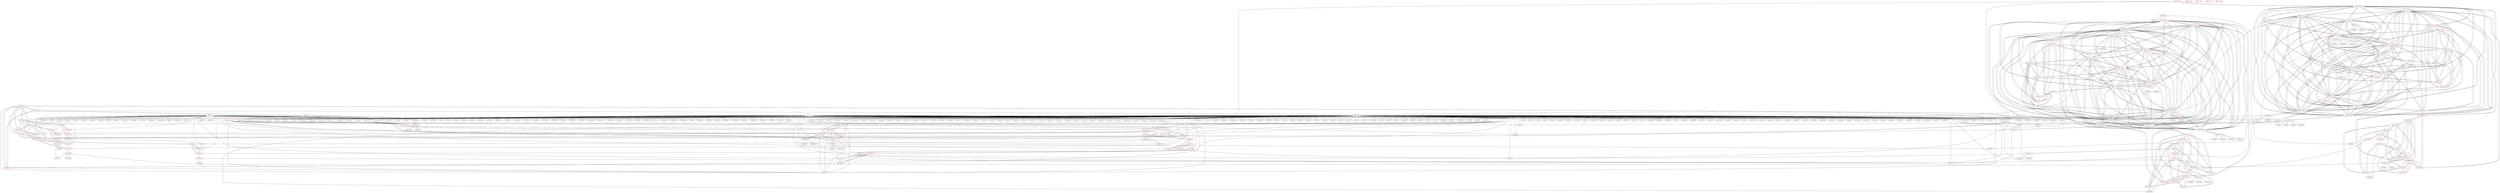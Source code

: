 graph {
	434 [label="(434) R35_T2" color=red]
	449 [label="(449) T15_T1"]
	450 [label="(450) T16_T1"]
	448 [label="(448) T14_T1"]
	451 [label="(451) T17_T1"]
	465 [label="(465) R35_T1_T"]
	474 [label="(474) R51_P1"]
	483 [label="(483) R50_P1"]
	433 [label="(433) T22_T1"]
	435 [label="(435) R36_T2" color=red]
	18 [label="(18) R3"]
	57 [label="(57) U1"]
	23 [label="(23) C11"]
	58 [label="(58) J5"]
	440 [label="(440) T18_T2"]
	436 [label="(436) R37_T2" color=red]
	368 [label="(368) U16"]
	441 [label="(441) T19_T2"]
	437 [label="(437) R38_T2" color=red]
	293 [label="(293) U18"]
	306 [label="(306) Q1"]
	299 [label="(299) R83"]
	442 [label="(442) T20_T2"]
	438 [label="(438) R39_T2" color=red]
	286 [label="(286) JP13"]
	280 [label="(280) R129"]
	443 [label="(443) T21_T2"]
	439 [label="(439) R40_T2" color=red]
	441 [label="(441) T19_T2"]
	442 [label="(442) T20_T2"]
	443 [label="(443) T21_T2"]
	433 [label="(433) T22_T1"]
	440 [label="(440) T18_T2"]
	440 [label="(440) T18_T2" color=red]
	441 [label="(441) T19_T2"]
	442 [label="(442) T20_T2"]
	443 [label="(443) T21_T2"]
	433 [label="(433) T22_T1"]
	439 [label="(439) R40_T2"]
	435 [label="(435) R36_T2"]
	441 [label="(441) T19_T2" color=red]
	442 [label="(442) T20_T2"]
	443 [label="(443) T21_T2"]
	433 [label="(433) T22_T1"]
	440 [label="(440) T18_T2"]
	439 [label="(439) R40_T2"]
	436 [label="(436) R37_T2"]
	442 [label="(442) T20_T2" color=red]
	441 [label="(441) T19_T2"]
	443 [label="(443) T21_T2"]
	433 [label="(433) T22_T1"]
	440 [label="(440) T18_T2"]
	439 [label="(439) R40_T2"]
	437 [label="(437) R38_T2"]
	443 [label="(443) T21_T2" color=red]
	441 [label="(441) T19_T2"]
	442 [label="(442) T20_T2"]
	433 [label="(433) T22_T1"]
	440 [label="(440) T18_T2"]
	439 [label="(439) R40_T2"]
	438 [label="(438) R39_T2"]
	444 [label="(444) T10_T1" color=red]
	452 [label="(452) R23_T1"]
	453 [label="(453) R27_T1"]
	460 [label="(460) R31_T1"]
	445 [label="(445) T11_T1" color=red]
	457 [label="(457) R24_T1"]
	461 [label="(461) R32_T1"]
	454 [label="(454) R28_T1"]
	446 [label="(446) T12_T1" color=red]
	462 [label="(462) R33_T1"]
	455 [label="(455) R29_T1"]
	456 [label="(456) R25_T1"]
	447 [label="(447) T13_T1" color=red]
	459 [label="(459) R30_T1"]
	463 [label="(463) R34_T1"]
	458 [label="(458) R26_T1"]
	448 [label="(448) T14_T1" color=red]
	449 [label="(449) T15_T1"]
	450 [label="(450) T16_T1"]
	451 [label="(451) T17_T1"]
	434 [label="(434) R35_T2"]
	465 [label="(465) R35_T1_T"]
	460 [label="(460) R31_T1"]
	449 [label="(449) T15_T1" color=red]
	450 [label="(450) T16_T1"]
	448 [label="(448) T14_T1"]
	451 [label="(451) T17_T1"]
	434 [label="(434) R35_T2"]
	465 [label="(465) R35_T1_T"]
	461 [label="(461) R32_T1"]
	450 [label="(450) T16_T1" color=red]
	449 [label="(449) T15_T1"]
	448 [label="(448) T14_T1"]
	451 [label="(451) T17_T1"]
	434 [label="(434) R35_T2"]
	465 [label="(465) R35_T1_T"]
	462 [label="(462) R33_T1"]
	451 [label="(451) T17_T1" color=red]
	449 [label="(449) T15_T1"]
	450 [label="(450) T16_T1"]
	448 [label="(448) T14_T1"]
	434 [label="(434) R35_T2"]
	465 [label="(465) R35_T1_T"]
	463 [label="(463) R34_T1"]
	452 [label="(452) R23_T1" color=red]
	38 [label="(38) R14"]
	368 [label="(368) U16"]
	444 [label="(444) T10_T1"]
	453 [label="(453) R27_T1" color=red]
	444 [label="(444) T10_T1"]
	460 [label="(460) R31_T1"]
	454 [label="(454) R28_T1" color=red]
	461 [label="(461) R32_T1"]
	445 [label="(445) T11_T1"]
	455 [label="(455) R29_T1" color=red]
	462 [label="(462) R33_T1"]
	446 [label="(446) T12_T1"]
	456 [label="(456) R25_T1" color=red]
	143 [label="(143) R72"]
	124 [label="(124) J9"]
	446 [label="(446) T12_T1"]
	457 [label="(457) R24_T1" color=red]
	222 [label="(222) U23"]
	445 [label="(445) T11_T1"]
	458 [label="(458) R26_T1" color=red]
	137 [label="(137) IC2"]
	142 [label="(142) R79"]
	143 [label="(143) R72"]
	447 [label="(447) T13_T1"]
	459 [label="(459) R30_T1" color=red]
	463 [label="(463) R34_T1"]
	447 [label="(447) T13_T1"]
	460 [label="(460) R31_T1" color=red]
	453 [label="(453) R27_T1"]
	444 [label="(444) T10_T1"]
	448 [label="(448) T14_T1"]
	461 [label="(461) R32_T1" color=red]
	449 [label="(449) T15_T1"]
	445 [label="(445) T11_T1"]
	454 [label="(454) R28_T1"]
	462 [label="(462) R33_T1" color=red]
	450 [label="(450) T16_T1"]
	446 [label="(446) T12_T1"]
	455 [label="(455) R29_T1"]
	463 [label="(463) R34_T1" color=red]
	451 [label="(451) T17_T1"]
	459 [label="(459) R30_T1"]
	447 [label="(447) T13_T1"]
	464 [label="(464) R35_T1" color=red]
	465 [label="(465) R35_T1_T"]
	465 [label="(465) R35_T1_T" color=red]
	449 [label="(449) T15_T1"]
	450 [label="(450) T16_T1"]
	448 [label="(448) T14_T1"]
	451 [label="(451) T17_T1"]
	434 [label="(434) R35_T2"]
	464 [label="(464) R35_T1"]
	466 [label="(466) T23_P1" color=red]
	476 [label="(476) R48_P1"]
	479 [label="(479) R43_P1"]
	467 [label="(467) T24_P1"]
	472 [label="(472) R44_P1"]
	467 [label="(467) T24_P1" color=red]
	473 [label="(473) R46_P1"]
	466 [label="(466) T23_P1"]
	468 [label="(468) T27_P1" color=red]
	474 [label="(474) R51_P1"]
	469 [label="(469) T28_P1"]
	477 [label="(477) R53_P1"]
	480 [label="(480) R49_P1"]
	469 [label="(469) T28_P1" color=red]
	475 [label="(475) R52_P1"]
	468 [label="(468) T27_P1"]
	470 [label="(470) T25_P1" color=red]
	471 [label="(471) T29_P1"]
	476 [label="(476) R48_P1"]
	478 [label="(478) R45_P1"]
	386 [label="(386) U19"]
	471 [label="(471) T29_P1" color=red]
	470 [label="(470) T25_P1"]
	477 [label="(477) R53_P1"]
	472 [label="(472) R44_P1" color=red]
	388 [label="(388) R104"]
	401 [label="(401) U17"]
	466 [label="(466) T23_P1"]
	473 [label="(473) R46_P1" color=red]
	481 [label="(481) T26_P1"]
	482 [label="(482) R47_P1"]
	467 [label="(467) T24_P1"]
	474 [label="(474) R51_P1" color=red]
	468 [label="(468) T27_P1"]
	483 [label="(483) R50_P1"]
	433 [label="(433) T22_T1"]
	434 [label="(434) R35_T2"]
	475 [label="(475) R52_P1" color=red]
	236 [label="(236) R54"]
	235 [label="(235) U11"]
	469 [label="(469) T28_P1"]
	476 [label="(476) R48_P1" color=red]
	470 [label="(470) T25_P1"]
	466 [label="(466) T23_P1"]
	479 [label="(479) R43_P1"]
	477 [label="(477) R53_P1" color=red]
	471 [label="(471) T29_P1"]
	468 [label="(468) T27_P1"]
	480 [label="(480) R49_P1"]
	478 [label="(478) R45_P1" color=red]
	470 [label="(470) T25_P1"]
	386 [label="(386) U19"]
	479 [label="(479) R43_P1" color=red]
	476 [label="(476) R48_P1"]
	466 [label="(466) T23_P1"]
	480 [label="(480) R49_P1" color=red]
	468 [label="(468) T27_P1"]
	477 [label="(477) R53_P1"]
	481 [label="(481) T26_P1" color=red]
	483 [label="(483) R50_P1"]
	473 [label="(473) R46_P1"]
	482 [label="(482) R47_P1"]
	482 [label="(482) R47_P1" color=red]
	481 [label="(481) T26_P1"]
	473 [label="(473) R46_P1"]
	483 [label="(483) R50_P1" color=red]
	481 [label="(481) T26_P1"]
	474 [label="(474) R51_P1"]
	433 [label="(433) T22_T1"]
	434 [label="(434) R35_T2"]
	484 [label="(484) T22_T1_2" color=red]
	498 [label="(498) T13_T1_2"]
	491 [label="(491) T18_T2_2"]
	492 [label="(492) T19_T2_2"]
	497 [label="(497) T12_T1_2"]
	500 [label="(500) T15_T1_2"]
	499 [label="(499) T14_T1_2"]
	493 [label="(493) T20_T2_2"]
	494 [label="(494) T21_T2_2"]
	496 [label="(496) T11_T1_2"]
	495 [label="(495) T10_T1_2"]
	501 [label="(501) T16_T1_2"]
	502 [label="(502) T17_T1_2"]
	490 [label="(490) R40_T2_2"]
	525 [label="(525) R51_P1_2"]
	534 [label="(534) R50_P1_2"]
	485 [label="(485) R35_T2_2"]
	485 [label="(485) R35_T2_2" color=red]
	500 [label="(500) T15_T1_2"]
	501 [label="(501) T16_T1_2"]
	499 [label="(499) T14_T1_2"]
	502 [label="(502) T17_T1_2"]
	515 [label="(515) R35_T1_2"]
	525 [label="(525) R51_P1_2"]
	534 [label="(534) R50_P1_2"]
	484 [label="(484) T22_T1_2"]
	486 [label="(486) R36_T2_2" color=red]
	246 [label="(246) R52"]
	245 [label="(245) R50"]
	249 [label="(249) JP8"]
	491 [label="(491) T18_T2_2"]
	487 [label="(487) R37_T2_2" color=red]
	398 [label="(398) U14"]
	368 [label="(368) U16"]
	492 [label="(492) T19_T2_2"]
	488 [label="(488) R38_T2_2" color=red]
	65 [label="(65) R35"]
	66 [label="(66) R38"]
	69 [label="(69) D7"]
	96 [label="(96) PS2"]
	62 [label="(62) U5"]
	78 [label="(78) JP4"]
	68 [label="(68) D6"]
	493 [label="(493) T20_T2_2"]
	489 [label="(489) R39_T2_2" color=red]
	72 [label="(72) C25"]
	108 [label="(108) FB17"]
	101 [label="(101) U6"]
	494 [label="(494) T21_T2_2"]
	490 [label="(490) R40_T2_2" color=red]
	492 [label="(492) T19_T2_2"]
	493 [label="(493) T20_T2_2"]
	494 [label="(494) T21_T2_2"]
	484 [label="(484) T22_T1_2"]
	491 [label="(491) T18_T2_2"]
	516 [label="(516) R29_T1_T_2"]
	505 [label="(505) R28_T1_2"]
	510 [label="(510) R30_T1_2"]
	504 [label="(504) R27_T1_2"]
	515 [label="(515) R35_T1_2"]
	491 [label="(491) T18_T2_2" color=red]
	498 [label="(498) T13_T1_2"]
	492 [label="(492) T19_T2_2"]
	497 [label="(497) T12_T1_2"]
	500 [label="(500) T15_T1_2"]
	499 [label="(499) T14_T1_2"]
	493 [label="(493) T20_T2_2"]
	494 [label="(494) T21_T2_2"]
	496 [label="(496) T11_T1_2"]
	495 [label="(495) T10_T1_2"]
	484 [label="(484) T22_T1_2"]
	501 [label="(501) T16_T1_2"]
	502 [label="(502) T17_T1_2"]
	490 [label="(490) R40_T2_2"]
	486 [label="(486) R36_T2_2"]
	492 [label="(492) T19_T2_2" color=red]
	498 [label="(498) T13_T1_2"]
	491 [label="(491) T18_T2_2"]
	497 [label="(497) T12_T1_2"]
	500 [label="(500) T15_T1_2"]
	499 [label="(499) T14_T1_2"]
	493 [label="(493) T20_T2_2"]
	494 [label="(494) T21_T2_2"]
	496 [label="(496) T11_T1_2"]
	495 [label="(495) T10_T1_2"]
	484 [label="(484) T22_T1_2"]
	501 [label="(501) T16_T1_2"]
	502 [label="(502) T17_T1_2"]
	490 [label="(490) R40_T2_2"]
	487 [label="(487) R37_T2_2"]
	493 [label="(493) T20_T2_2" color=red]
	498 [label="(498) T13_T1_2"]
	491 [label="(491) T18_T2_2"]
	492 [label="(492) T19_T2_2"]
	497 [label="(497) T12_T1_2"]
	500 [label="(500) T15_T1_2"]
	499 [label="(499) T14_T1_2"]
	494 [label="(494) T21_T2_2"]
	496 [label="(496) T11_T1_2"]
	495 [label="(495) T10_T1_2"]
	484 [label="(484) T22_T1_2"]
	501 [label="(501) T16_T1_2"]
	502 [label="(502) T17_T1_2"]
	490 [label="(490) R40_T2_2"]
	488 [label="(488) R38_T2_2"]
	494 [label="(494) T21_T2_2" color=red]
	498 [label="(498) T13_T1_2"]
	491 [label="(491) T18_T2_2"]
	492 [label="(492) T19_T2_2"]
	497 [label="(497) T12_T1_2"]
	500 [label="(500) T15_T1_2"]
	499 [label="(499) T14_T1_2"]
	493 [label="(493) T20_T2_2"]
	496 [label="(496) T11_T1_2"]
	495 [label="(495) T10_T1_2"]
	484 [label="(484) T22_T1_2"]
	501 [label="(501) T16_T1_2"]
	502 [label="(502) T17_T1_2"]
	490 [label="(490) R40_T2_2"]
	489 [label="(489) R39_T2_2"]
	495 [label="(495) T10_T1_2" color=red]
	498 [label="(498) T13_T1_2"]
	491 [label="(491) T18_T2_2"]
	492 [label="(492) T19_T2_2"]
	497 [label="(497) T12_T1_2"]
	500 [label="(500) T15_T1_2"]
	499 [label="(499) T14_T1_2"]
	493 [label="(493) T20_T2_2"]
	494 [label="(494) T21_T2_2"]
	496 [label="(496) T11_T1_2"]
	484 [label="(484) T22_T1_2"]
	501 [label="(501) T16_T1_2"]
	502 [label="(502) T17_T1_2"]
	503 [label="(503) R23_T1_2"]
	504 [label="(504) R27_T1_2"]
	511 [label="(511) R31_T1_2"]
	496 [label="(496) T11_T1_2" color=red]
	498 [label="(498) T13_T1_2"]
	491 [label="(491) T18_T2_2"]
	492 [label="(492) T19_T2_2"]
	497 [label="(497) T12_T1_2"]
	500 [label="(500) T15_T1_2"]
	499 [label="(499) T14_T1_2"]
	493 [label="(493) T20_T2_2"]
	494 [label="(494) T21_T2_2"]
	495 [label="(495) T10_T1_2"]
	484 [label="(484) T22_T1_2"]
	501 [label="(501) T16_T1_2"]
	502 [label="(502) T17_T1_2"]
	508 [label="(508) R24_T1_2"]
	512 [label="(512) R32_T1_2"]
	505 [label="(505) R28_T1_2"]
	497 [label="(497) T12_T1_2" color=red]
	498 [label="(498) T13_T1_2"]
	491 [label="(491) T18_T2_2"]
	492 [label="(492) T19_T2_2"]
	500 [label="(500) T15_T1_2"]
	499 [label="(499) T14_T1_2"]
	493 [label="(493) T20_T2_2"]
	494 [label="(494) T21_T2_2"]
	496 [label="(496) T11_T1_2"]
	495 [label="(495) T10_T1_2"]
	484 [label="(484) T22_T1_2"]
	501 [label="(501) T16_T1_2"]
	502 [label="(502) T17_T1_2"]
	513 [label="(513) R33_T1_2"]
	506 [label="(506) R29_T1_2"]
	507 [label="(507) R25_T1_2"]
	498 [label="(498) T13_T1_2" color=red]
	491 [label="(491) T18_T2_2"]
	492 [label="(492) T19_T2_2"]
	497 [label="(497) T12_T1_2"]
	500 [label="(500) T15_T1_2"]
	499 [label="(499) T14_T1_2"]
	493 [label="(493) T20_T2_2"]
	494 [label="(494) T21_T2_2"]
	496 [label="(496) T11_T1_2"]
	495 [label="(495) T10_T1_2"]
	484 [label="(484) T22_T1_2"]
	501 [label="(501) T16_T1_2"]
	502 [label="(502) T17_T1_2"]
	510 [label="(510) R30_T1_2"]
	514 [label="(514) R34_T1_2"]
	509 [label="(509) R26_T1_2"]
	499 [label="(499) T14_T1_2" color=red]
	498 [label="(498) T13_T1_2"]
	491 [label="(491) T18_T2_2"]
	492 [label="(492) T19_T2_2"]
	497 [label="(497) T12_T1_2"]
	500 [label="(500) T15_T1_2"]
	493 [label="(493) T20_T2_2"]
	494 [label="(494) T21_T2_2"]
	496 [label="(496) T11_T1_2"]
	495 [label="(495) T10_T1_2"]
	484 [label="(484) T22_T1_2"]
	501 [label="(501) T16_T1_2"]
	502 [label="(502) T17_T1_2"]
	485 [label="(485) R35_T2_2"]
	515 [label="(515) R35_T1_2"]
	511 [label="(511) R31_T1_2"]
	500 [label="(500) T15_T1_2" color=red]
	498 [label="(498) T13_T1_2"]
	491 [label="(491) T18_T2_2"]
	492 [label="(492) T19_T2_2"]
	497 [label="(497) T12_T1_2"]
	499 [label="(499) T14_T1_2"]
	493 [label="(493) T20_T2_2"]
	494 [label="(494) T21_T2_2"]
	496 [label="(496) T11_T1_2"]
	495 [label="(495) T10_T1_2"]
	484 [label="(484) T22_T1_2"]
	501 [label="(501) T16_T1_2"]
	502 [label="(502) T17_T1_2"]
	485 [label="(485) R35_T2_2"]
	515 [label="(515) R35_T1_2"]
	512 [label="(512) R32_T1_2"]
	501 [label="(501) T16_T1_2" color=red]
	498 [label="(498) T13_T1_2"]
	491 [label="(491) T18_T2_2"]
	492 [label="(492) T19_T2_2"]
	497 [label="(497) T12_T1_2"]
	500 [label="(500) T15_T1_2"]
	499 [label="(499) T14_T1_2"]
	493 [label="(493) T20_T2_2"]
	494 [label="(494) T21_T2_2"]
	496 [label="(496) T11_T1_2"]
	495 [label="(495) T10_T1_2"]
	484 [label="(484) T22_T1_2"]
	502 [label="(502) T17_T1_2"]
	485 [label="(485) R35_T2_2"]
	515 [label="(515) R35_T1_2"]
	513 [label="(513) R33_T1_2"]
	502 [label="(502) T17_T1_2" color=red]
	498 [label="(498) T13_T1_2"]
	491 [label="(491) T18_T2_2"]
	492 [label="(492) T19_T2_2"]
	497 [label="(497) T12_T1_2"]
	500 [label="(500) T15_T1_2"]
	499 [label="(499) T14_T1_2"]
	493 [label="(493) T20_T2_2"]
	494 [label="(494) T21_T2_2"]
	496 [label="(496) T11_T1_2"]
	495 [label="(495) T10_T1_2"]
	484 [label="(484) T22_T1_2"]
	501 [label="(501) T16_T1_2"]
	485 [label="(485) R35_T2_2"]
	515 [label="(515) R35_T1_2"]
	514 [label="(514) R34_T1_2"]
	503 [label="(503) R23_T1_2" color=red]
	301 [label="(301) R109"]
	299 [label="(299) R83"]
	298 [label="(298) R105"]
	304 [label="(304) D46"]
	495 [label="(495) T10_T1_2"]
	504 [label="(504) R27_T1_2" color=red]
	490 [label="(490) R40_T2_2"]
	516 [label="(516) R29_T1_T_2"]
	505 [label="(505) R28_T1_2"]
	510 [label="(510) R30_T1_2"]
	515 [label="(515) R35_T1_2"]
	495 [label="(495) T10_T1_2"]
	511 [label="(511) R31_T1_2"]
	505 [label="(505) R28_T1_2" color=red]
	490 [label="(490) R40_T2_2"]
	516 [label="(516) R29_T1_T_2"]
	510 [label="(510) R30_T1_2"]
	504 [label="(504) R27_T1_2"]
	515 [label="(515) R35_T1_2"]
	512 [label="(512) R32_T1_2"]
	496 [label="(496) T11_T1_2"]
	506 [label="(506) R29_T1_2" color=red]
	513 [label="(513) R33_T1_2"]
	497 [label="(497) T12_T1_2"]
	516 [label="(516) R29_T1_T_2"]
	507 [label="(507) R25_T1_2" color=red]
	368 [label="(368) U16"]
	497 [label="(497) T12_T1_2"]
	508 [label="(508) R24_T1_2" color=red]
	210 [label="(210) Q5"]
	173 [label="(173) TH7"]
	496 [label="(496) T11_T1_2"]
	509 [label="(509) R26_T1_2" color=red]
	369 [label="(369) U25"]
	498 [label="(498) T13_T1_2"]
	510 [label="(510) R30_T1_2" color=red]
	490 [label="(490) R40_T2_2"]
	516 [label="(516) R29_T1_T_2"]
	505 [label="(505) R28_T1_2"]
	504 [label="(504) R27_T1_2"]
	515 [label="(515) R35_T1_2"]
	514 [label="(514) R34_T1_2"]
	498 [label="(498) T13_T1_2"]
	511 [label="(511) R31_T1_2" color=red]
	504 [label="(504) R27_T1_2"]
	495 [label="(495) T10_T1_2"]
	499 [label="(499) T14_T1_2"]
	512 [label="(512) R32_T1_2" color=red]
	500 [label="(500) T15_T1_2"]
	496 [label="(496) T11_T1_2"]
	505 [label="(505) R28_T1_2"]
	513 [label="(513) R33_T1_2" color=red]
	501 [label="(501) T16_T1_2"]
	497 [label="(497) T12_T1_2"]
	506 [label="(506) R29_T1_2"]
	514 [label="(514) R34_T1_2" color=red]
	502 [label="(502) T17_T1_2"]
	510 [label="(510) R30_T1_2"]
	498 [label="(498) T13_T1_2"]
	515 [label="(515) R35_T1_2" color=red]
	500 [label="(500) T15_T1_2"]
	501 [label="(501) T16_T1_2"]
	499 [label="(499) T14_T1_2"]
	502 [label="(502) T17_T1_2"]
	485 [label="(485) R35_T2_2"]
	490 [label="(490) R40_T2_2"]
	516 [label="(516) R29_T1_T_2"]
	505 [label="(505) R28_T1_2"]
	510 [label="(510) R30_T1_2"]
	504 [label="(504) R27_T1_2"]
	516 [label="(516) R29_T1_T_2" color=red]
	490 [label="(490) R40_T2_2"]
	505 [label="(505) R28_T1_2"]
	510 [label="(510) R30_T1_2"]
	504 [label="(504) R27_T1_2"]
	515 [label="(515) R35_T1_2"]
	506 [label="(506) R29_T1_2"]
	517 [label="(517) T23_P1_2" color=red]
	527 [label="(527) R48_P1_2"]
	530 [label="(530) R43_P1_2"]
	518 [label="(518) T24_P1_2"]
	523 [label="(523) R44_P1_2"]
	518 [label="(518) T24_P1_2" color=red]
	532 [label="(532) T26_P1_2"]
	522 [label="(522) T29_P1_2"]
	520 [label="(520) T28_P1_2"]
	524 [label="(524) R46_P1_2"]
	517 [label="(517) T23_P1_2"]
	519 [label="(519) T27_P1_2" color=red]
	525 [label="(525) R51_P1_2"]
	520 [label="(520) T28_P1_2"]
	528 [label="(528) R53_P1_2"]
	531 [label="(531) R49_P1_2"]
	520 [label="(520) T28_P1_2" color=red]
	532 [label="(532) T26_P1_2"]
	518 [label="(518) T24_P1_2"]
	522 [label="(522) T29_P1_2"]
	526 [label="(526) R52_P1_2"]
	519 [label="(519) T27_P1_2"]
	521 [label="(521) T25_P1_2" color=red]
	522 [label="(522) T29_P1_2"]
	527 [label="(527) R48_P1_2"]
	529 [label="(529) R45_P1_2"]
	148 [label="(148) R114"]
	522 [label="(522) T29_P1_2" color=red]
	532 [label="(532) T26_P1_2"]
	518 [label="(518) T24_P1_2"]
	520 [label="(520) T28_P1_2"]
	521 [label="(521) T25_P1_2"]
	528 [label="(528) R53_P1_2"]
	523 [label="(523) R44_P1_2" color=red]
	149 [label="(149) R69"]
	137 [label="(137) IC2"]
	517 [label="(517) T23_P1_2"]
	524 [label="(524) R46_P1_2" color=red]
	532 [label="(532) T26_P1_2"]
	533 [label="(533) R47_P1_2"]
	518 [label="(518) T24_P1_2"]
	525 [label="(525) R51_P1_2" color=red]
	519 [label="(519) T27_P1_2"]
	534 [label="(534) R50_P1_2"]
	484 [label="(484) T22_T1_2"]
	485 [label="(485) R35_T2_2"]
	526 [label="(526) R52_P1_2" color=red]
	137 [label="(137) IC2"]
	146 [label="(146) R77"]
	147 [label="(147) R70"]
	520 [label="(520) T28_P1_2"]
	527 [label="(527) R48_P1_2" color=red]
	521 [label="(521) T25_P1_2"]
	517 [label="(517) T23_P1_2"]
	530 [label="(530) R43_P1_2"]
	528 [label="(528) R53_P1_2" color=red]
	522 [label="(522) T29_P1_2"]
	519 [label="(519) T27_P1_2"]
	531 [label="(531) R49_P1_2"]
	529 [label="(529) R45_P1_2" color=red]
	533 [label="(533) R47_P1_2"]
	530 [label="(530) R43_P1_2"]
	531 [label="(531) R49_P1_2"]
	521 [label="(521) T25_P1_2"]
	148 [label="(148) R114"]
	530 [label="(530) R43_P1_2" color=red]
	527 [label="(527) R48_P1_2"]
	517 [label="(517) T23_P1_2"]
	533 [label="(533) R47_P1_2"]
	529 [label="(529) R45_P1_2"]
	531 [label="(531) R49_P1_2"]
	531 [label="(531) R49_P1_2" color=red]
	533 [label="(533) R47_P1_2"]
	529 [label="(529) R45_P1_2"]
	530 [label="(530) R43_P1_2"]
	519 [label="(519) T27_P1_2"]
	528 [label="(528) R53_P1_2"]
	532 [label="(532) T26_P1_2" color=red]
	534 [label="(534) R50_P1_2"]
	518 [label="(518) T24_P1_2"]
	522 [label="(522) T29_P1_2"]
	520 [label="(520) T28_P1_2"]
	524 [label="(524) R46_P1_2"]
	533 [label="(533) R47_P1_2"]
	533 [label="(533) R47_P1_2" color=red]
	529 [label="(529) R45_P1_2"]
	530 [label="(530) R43_P1_2"]
	531 [label="(531) R49_P1_2"]
	532 [label="(532) T26_P1_2"]
	524 [label="(524) R46_P1_2"]
	534 [label="(534) R50_P1_2" color=red]
	532 [label="(532) T26_P1_2"]
	525 [label="(525) R51_P1_2"]
	484 [label="(484) T22_T1_2"]
	485 [label="(485) R35_T2_2"]
	535 [label="(535) T22_T1_3" color=red]
	549 [label="(549) T13_T1_3"]
	542 [label="(542) T18_T2_3"]
	543 [label="(543) T19_T2_3"]
	548 [label="(548) T12_T1_3"]
	551 [label="(551) T15_T1_3"]
	550 [label="(550) T14_T1_3"]
	544 [label="(544) T20_T2_3"]
	545 [label="(545) T21_T2_3"]
	547 [label="(547) T11_T1_3"]
	546 [label="(546) T10_T1_3"]
	552 [label="(552) T16_T1_3"]
	553 [label="(553) T17_T1_3"]
	541 [label="(541) R40_T2_3"]
	576 [label="(576) R51_P1_3"]
	585 [label="(585) R50_P1_3"]
	536 [label="(536) R35_T2_3"]
	536 [label="(536) R35_T2_3" color=red]
	551 [label="(551) T15_T1_3"]
	552 [label="(552) T16_T1_3"]
	550 [label="(550) T14_T1_3"]
	553 [label="(553) T17_T1_3"]
	566 [label="(566) R35_T1_3"]
	576 [label="(576) R51_P1_3"]
	585 [label="(585) R50_P1_3"]
	535 [label="(535) T22_T1_3"]
	537 [label="(537) R36_T2_3" color=red]
	414 [label="(414) R98"]
	401 [label="(401) U17"]
	542 [label="(542) T18_T2_3"]
	538 [label="(538) R37_T2_3" color=red]
	265 [label="(265) FB4"]
	264 [label="(264) ZA4"]
	263 [label="(263) C91"]
	288 [label="(288) J16"]
	543 [label="(543) T19_T2_3"]
	539 [label="(539) R38_T2_3" color=red]
	149 [label="(149) R69"]
	123 [label="(123) J8"]
	544 [label="(544) T20_T2_3"]
	540 [label="(540) R39_T2_3" color=red]
	379 [label="(379) P14"]
	368 [label="(368) U16"]
	545 [label="(545) T21_T2_3"]
	541 [label="(541) R40_T2_3" color=red]
	543 [label="(543) T19_T2_3"]
	544 [label="(544) T20_T2_3"]
	545 [label="(545) T21_T2_3"]
	535 [label="(535) T22_T1_3"]
	542 [label="(542) T18_T2_3"]
	557 [label="(557) R29_T1_3"]
	556 [label="(556) R28_T1_3"]
	561 [label="(561) R30_T1_3"]
	555 [label="(555) R27_T1_3"]
	566 [label="(566) R35_T1_3"]
	542 [label="(542) T18_T2_3" color=red]
	549 [label="(549) T13_T1_3"]
	543 [label="(543) T19_T2_3"]
	548 [label="(548) T12_T1_3"]
	551 [label="(551) T15_T1_3"]
	550 [label="(550) T14_T1_3"]
	544 [label="(544) T20_T2_3"]
	545 [label="(545) T21_T2_3"]
	547 [label="(547) T11_T1_3"]
	546 [label="(546) T10_T1_3"]
	535 [label="(535) T22_T1_3"]
	552 [label="(552) T16_T1_3"]
	553 [label="(553) T17_T1_3"]
	541 [label="(541) R40_T2_3"]
	537 [label="(537) R36_T2_3"]
	543 [label="(543) T19_T2_3" color=red]
	549 [label="(549) T13_T1_3"]
	542 [label="(542) T18_T2_3"]
	548 [label="(548) T12_T1_3"]
	551 [label="(551) T15_T1_3"]
	550 [label="(550) T14_T1_3"]
	544 [label="(544) T20_T2_3"]
	545 [label="(545) T21_T2_3"]
	547 [label="(547) T11_T1_3"]
	546 [label="(546) T10_T1_3"]
	535 [label="(535) T22_T1_3"]
	552 [label="(552) T16_T1_3"]
	553 [label="(553) T17_T1_3"]
	541 [label="(541) R40_T2_3"]
	538 [label="(538) R37_T2_3"]
	544 [label="(544) T20_T2_3" color=red]
	549 [label="(549) T13_T1_3"]
	542 [label="(542) T18_T2_3"]
	543 [label="(543) T19_T2_3"]
	548 [label="(548) T12_T1_3"]
	551 [label="(551) T15_T1_3"]
	550 [label="(550) T14_T1_3"]
	545 [label="(545) T21_T2_3"]
	547 [label="(547) T11_T1_3"]
	546 [label="(546) T10_T1_3"]
	535 [label="(535) T22_T1_3"]
	552 [label="(552) T16_T1_3"]
	553 [label="(553) T17_T1_3"]
	541 [label="(541) R40_T2_3"]
	539 [label="(539) R38_T2_3"]
	545 [label="(545) T21_T2_3" color=red]
	549 [label="(549) T13_T1_3"]
	542 [label="(542) T18_T2_3"]
	543 [label="(543) T19_T2_3"]
	548 [label="(548) T12_T1_3"]
	551 [label="(551) T15_T1_3"]
	550 [label="(550) T14_T1_3"]
	544 [label="(544) T20_T2_3"]
	547 [label="(547) T11_T1_3"]
	546 [label="(546) T10_T1_3"]
	535 [label="(535) T22_T1_3"]
	552 [label="(552) T16_T1_3"]
	553 [label="(553) T17_T1_3"]
	541 [label="(541) R40_T2_3"]
	540 [label="(540) R39_T2_3"]
	546 [label="(546) T10_T1_3" color=red]
	549 [label="(549) T13_T1_3"]
	542 [label="(542) T18_T2_3"]
	543 [label="(543) T19_T2_3"]
	548 [label="(548) T12_T1_3"]
	551 [label="(551) T15_T1_3"]
	550 [label="(550) T14_T1_3"]
	544 [label="(544) T20_T2_3"]
	545 [label="(545) T21_T2_3"]
	547 [label="(547) T11_T1_3"]
	535 [label="(535) T22_T1_3"]
	552 [label="(552) T16_T1_3"]
	553 [label="(553) T17_T1_3"]
	554 [label="(554) R23_T1_3"]
	555 [label="(555) R27_T1_3"]
	562 [label="(562) R31_T1_3"]
	547 [label="(547) T11_T1_3" color=red]
	549 [label="(549) T13_T1_3"]
	542 [label="(542) T18_T2_3"]
	543 [label="(543) T19_T2_3"]
	548 [label="(548) T12_T1_3"]
	551 [label="(551) T15_T1_3"]
	550 [label="(550) T14_T1_3"]
	544 [label="(544) T20_T2_3"]
	545 [label="(545) T21_T2_3"]
	546 [label="(546) T10_T1_3"]
	535 [label="(535) T22_T1_3"]
	552 [label="(552) T16_T1_3"]
	553 [label="(553) T17_T1_3"]
	559 [label="(559) R24_T1_3"]
	563 [label="(563) R32_T1_3"]
	556 [label="(556) R28_T1_3"]
	548 [label="(548) T12_T1_3" color=red]
	549 [label="(549) T13_T1_3"]
	542 [label="(542) T18_T2_3"]
	543 [label="(543) T19_T2_3"]
	551 [label="(551) T15_T1_3"]
	550 [label="(550) T14_T1_3"]
	544 [label="(544) T20_T2_3"]
	545 [label="(545) T21_T2_3"]
	547 [label="(547) T11_T1_3"]
	546 [label="(546) T10_T1_3"]
	535 [label="(535) T22_T1_3"]
	552 [label="(552) T16_T1_3"]
	553 [label="(553) T17_T1_3"]
	564 [label="(564) R33_T1_3"]
	557 [label="(557) R29_T1_3"]
	558 [label="(558) R25_T1_3"]
	549 [label="(549) T13_T1_3" color=red]
	542 [label="(542) T18_T2_3"]
	543 [label="(543) T19_T2_3"]
	548 [label="(548) T12_T1_3"]
	551 [label="(551) T15_T1_3"]
	550 [label="(550) T14_T1_3"]
	544 [label="(544) T20_T2_3"]
	545 [label="(545) T21_T2_3"]
	547 [label="(547) T11_T1_3"]
	546 [label="(546) T10_T1_3"]
	535 [label="(535) T22_T1_3"]
	552 [label="(552) T16_T1_3"]
	553 [label="(553) T17_T1_3"]
	561 [label="(561) R30_T1_3"]
	567 [label="(567) R34_T1_T_3"]
	560 [label="(560) R26_T1_3"]
	550 [label="(550) T14_T1_3" color=red]
	549 [label="(549) T13_T1_3"]
	542 [label="(542) T18_T2_3"]
	543 [label="(543) T19_T2_3"]
	548 [label="(548) T12_T1_3"]
	551 [label="(551) T15_T1_3"]
	544 [label="(544) T20_T2_3"]
	545 [label="(545) T21_T2_3"]
	547 [label="(547) T11_T1_3"]
	546 [label="(546) T10_T1_3"]
	535 [label="(535) T22_T1_3"]
	552 [label="(552) T16_T1_3"]
	553 [label="(553) T17_T1_3"]
	536 [label="(536) R35_T2_3"]
	566 [label="(566) R35_T1_3"]
	562 [label="(562) R31_T1_3"]
	551 [label="(551) T15_T1_3" color=red]
	549 [label="(549) T13_T1_3"]
	542 [label="(542) T18_T2_3"]
	543 [label="(543) T19_T2_3"]
	548 [label="(548) T12_T1_3"]
	550 [label="(550) T14_T1_3"]
	544 [label="(544) T20_T2_3"]
	545 [label="(545) T21_T2_3"]
	547 [label="(547) T11_T1_3"]
	546 [label="(546) T10_T1_3"]
	535 [label="(535) T22_T1_3"]
	552 [label="(552) T16_T1_3"]
	553 [label="(553) T17_T1_3"]
	536 [label="(536) R35_T2_3"]
	566 [label="(566) R35_T1_3"]
	563 [label="(563) R32_T1_3"]
	552 [label="(552) T16_T1_3" color=red]
	549 [label="(549) T13_T1_3"]
	542 [label="(542) T18_T2_3"]
	543 [label="(543) T19_T2_3"]
	548 [label="(548) T12_T1_3"]
	551 [label="(551) T15_T1_3"]
	550 [label="(550) T14_T1_3"]
	544 [label="(544) T20_T2_3"]
	545 [label="(545) T21_T2_3"]
	547 [label="(547) T11_T1_3"]
	546 [label="(546) T10_T1_3"]
	535 [label="(535) T22_T1_3"]
	553 [label="(553) T17_T1_3"]
	536 [label="(536) R35_T2_3"]
	566 [label="(566) R35_T1_3"]
	564 [label="(564) R33_T1_3"]
	553 [label="(553) T17_T1_3" color=red]
	549 [label="(549) T13_T1_3"]
	542 [label="(542) T18_T2_3"]
	543 [label="(543) T19_T2_3"]
	548 [label="(548) T12_T1_3"]
	551 [label="(551) T15_T1_3"]
	550 [label="(550) T14_T1_3"]
	544 [label="(544) T20_T2_3"]
	545 [label="(545) T21_T2_3"]
	547 [label="(547) T11_T1_3"]
	546 [label="(546) T10_T1_3"]
	535 [label="(535) T22_T1_3"]
	552 [label="(552) T16_T1_3"]
	536 [label="(536) R35_T2_3"]
	566 [label="(566) R35_T1_3"]
	565 [label="(565) R34_T1_3"]
	554 [label="(554) R23_T1_3" color=red]
	116 [label="(116) FB1"]
	114 [label="(114) J6"]
	546 [label="(546) T10_T1_3"]
	555 [label="(555) R27_T1_3" color=red]
	541 [label="(541) R40_T2_3"]
	557 [label="(557) R29_T1_3"]
	556 [label="(556) R28_T1_3"]
	561 [label="(561) R30_T1_3"]
	566 [label="(566) R35_T1_3"]
	546 [label="(546) T10_T1_3"]
	562 [label="(562) R31_T1_3"]
	556 [label="(556) R28_T1_3" color=red]
	541 [label="(541) R40_T2_3"]
	557 [label="(557) R29_T1_3"]
	561 [label="(561) R30_T1_3"]
	555 [label="(555) R27_T1_3"]
	566 [label="(566) R35_T1_3"]
	563 [label="(563) R32_T1_3"]
	547 [label="(547) T11_T1_3"]
	557 [label="(557) R29_T1_3" color=red]
	541 [label="(541) R40_T2_3"]
	556 [label="(556) R28_T1_3"]
	561 [label="(561) R30_T1_3"]
	555 [label="(555) R27_T1_3"]
	566 [label="(566) R35_T1_3"]
	564 [label="(564) R33_T1_3"]
	548 [label="(548) T12_T1_3"]
	558 [label="(558) R25_T1_3" color=red]
	56 [label="(56) R113"]
	40 [label="(40) U2"]
	41 [label="(41) R20"]
	548 [label="(548) T12_T1_3"]
	559 [label="(559) R24_T1_3" color=red]
	250 [label="(250) JP7"]
	244 [label="(244) R55"]
	547 [label="(547) T11_T1_3"]
	560 [label="(560) R26_T1_3" color=red]
	365 [label="(365) R142"]
	371 [label="(371) SW1"]
	367 [label="(367) P4"]
	0 [label="(0) GS6"]
	426 [label="(426) GS3"]
	358 [label="(358) C69"]
	359 [label="(359) R90"]
	549 [label="(549) T13_T1_3"]
	561 [label="(561) R30_T1_3" color=red]
	541 [label="(541) R40_T2_3"]
	557 [label="(557) R29_T1_3"]
	556 [label="(556) R28_T1_3"]
	555 [label="(555) R27_T1_3"]
	566 [label="(566) R35_T1_3"]
	567 [label="(567) R34_T1_T_3"]
	549 [label="(549) T13_T1_3"]
	562 [label="(562) R31_T1_3" color=red]
	555 [label="(555) R27_T1_3"]
	546 [label="(546) T10_T1_3"]
	550 [label="(550) T14_T1_3"]
	563 [label="(563) R32_T1_3" color=red]
	551 [label="(551) T15_T1_3"]
	547 [label="(547) T11_T1_3"]
	556 [label="(556) R28_T1_3"]
	564 [label="(564) R33_T1_3" color=red]
	552 [label="(552) T16_T1_3"]
	548 [label="(548) T12_T1_3"]
	557 [label="(557) R29_T1_3"]
	565 [label="(565) R34_T1_3" color=red]
	553 [label="(553) T17_T1_3"]
	567 [label="(567) R34_T1_T_3"]
	566 [label="(566) R35_T1_3" color=red]
	551 [label="(551) T15_T1_3"]
	552 [label="(552) T16_T1_3"]
	550 [label="(550) T14_T1_3"]
	553 [label="(553) T17_T1_3"]
	536 [label="(536) R35_T2_3"]
	541 [label="(541) R40_T2_3"]
	557 [label="(557) R29_T1_3"]
	556 [label="(556) R28_T1_3"]
	561 [label="(561) R30_T1_3"]
	555 [label="(555) R27_T1_3"]
	567 [label="(567) R34_T1_T_3" color=red]
	561 [label="(561) R30_T1_3"]
	549 [label="(549) T13_T1_3"]
	565 [label="(565) R34_T1_3"]
	568 [label="(568) T23_P1_3" color=red]
	578 [label="(578) R48_P1_3"]
	581 [label="(581) R43_P1_3"]
	569 [label="(569) T24_P1_3"]
	574 [label="(574) R44_P1_3"]
	569 [label="(569) T24_P1_3" color=red]
	583 [label="(583) T26_P1_3"]
	573 [label="(573) T29_P1_3"]
	571 [label="(571) T28_P1_3"]
	575 [label="(575) R46_P1_3"]
	568 [label="(568) T23_P1_3"]
	570 [label="(570) T27_P1_3" color=red]
	576 [label="(576) R51_P1_3"]
	571 [label="(571) T28_P1_3"]
	579 [label="(579) R53_P1_3"]
	582 [label="(582) R49_P1_3"]
	571 [label="(571) T28_P1_3" color=red]
	583 [label="(583) T26_P1_3"]
	569 [label="(569) T24_P1_3"]
	573 [label="(573) T29_P1_3"]
	577 [label="(577) R52_P1_3"]
	570 [label="(570) T27_P1_3"]
	572 [label="(572) T25_P1_3" color=red]
	573 [label="(573) T29_P1_3"]
	578 [label="(578) R48_P1_3"]
	580 [label="(580) R45_P1_3"]
	415 [label="(415) FB8"]
	573 [label="(573) T29_P1_3" color=red]
	583 [label="(583) T26_P1_3"]
	569 [label="(569) T24_P1_3"]
	571 [label="(571) T28_P1_3"]
	572 [label="(572) T25_P1_3"]
	579 [label="(579) R53_P1_3"]
	574 [label="(574) R44_P1_3" color=red]
	419 [label="(419) C68"]
	405 [label="(405) C67"]
	401 [label="(401) U17"]
	568 [label="(568) T23_P1_3"]
	575 [label="(575) R46_P1_3" color=red]
	583 [label="(583) T26_P1_3"]
	584 [label="(584) R47_P1_3"]
	569 [label="(569) T24_P1_3"]
	576 [label="(576) R51_P1_3" color=red]
	570 [label="(570) T27_P1_3"]
	585 [label="(585) R50_P1_3"]
	535 [label="(535) T22_T1_3"]
	536 [label="(536) R35_T2_3"]
	577 [label="(577) R52_P1_3" color=red]
	258 [label="(258) R59"]
	261 [label="(261) JP10"]
	259 [label="(259) R63"]
	571 [label="(571) T28_P1_3"]
	578 [label="(578) R48_P1_3" color=red]
	572 [label="(572) T25_P1_3"]
	568 [label="(568) T23_P1_3"]
	581 [label="(581) R43_P1_3"]
	579 [label="(579) R53_P1_3" color=red]
	573 [label="(573) T29_P1_3"]
	570 [label="(570) T27_P1_3"]
	582 [label="(582) R49_P1_3"]
	580 [label="(580) R45_P1_3" color=red]
	584 [label="(584) R47_P1_3"]
	581 [label="(581) R43_P1_3"]
	582 [label="(582) R49_P1_3"]
	572 [label="(572) T25_P1_3"]
	415 [label="(415) FB8"]
	581 [label="(581) R43_P1_3" color=red]
	578 [label="(578) R48_P1_3"]
	568 [label="(568) T23_P1_3"]
	584 [label="(584) R47_P1_3"]
	580 [label="(580) R45_P1_3"]
	582 [label="(582) R49_P1_3"]
	582 [label="(582) R49_P1_3" color=red]
	584 [label="(584) R47_P1_3"]
	580 [label="(580) R45_P1_3"]
	581 [label="(581) R43_P1_3"]
	570 [label="(570) T27_P1_3"]
	579 [label="(579) R53_P1_3"]
	583 [label="(583) T26_P1_3" color=red]
	585 [label="(585) R50_P1_3"]
	569 [label="(569) T24_P1_3"]
	573 [label="(573) T29_P1_3"]
	571 [label="(571) T28_P1_3"]
	575 [label="(575) R46_P1_3"]
	584 [label="(584) R47_P1_3"]
	584 [label="(584) R47_P1_3" color=red]
	580 [label="(580) R45_P1_3"]
	581 [label="(581) R43_P1_3"]
	582 [label="(582) R49_P1_3"]
	583 [label="(583) T26_P1_3"]
	575 [label="(575) R46_P1_3"]
	585 [label="(585) R50_P1_3" color=red]
	583 [label="(583) T26_P1_3"]
	576 [label="(576) R51_P1_3"]
	535 [label="(535) T22_T1_3"]
	536 [label="(536) R35_T2_3"]
	586 [label="(586) +1.5V" color=red]
	587 [label="(587) +1.2V" color=red]
	588 [label="(588) +5V" color=red]
	342 [label="(342) D5"]
	196 [label="(196) R137"]
	195 [label="(195) R136"]
	205 [label="(205) C100"]
	339 [label="(339) ZA14"]
	228 [label="(228) K1"]
	225 [label="(225) K2"]
	226 [label="(226) K4"]
	227 [label="(227) K3"]
	175 [label="(175) D30"]
	223 [label="(223) C104"]
	181 [label="(181) D31"]
	76 [label="(76) R32"]
	67 [label="(67) D8"]
	220 [label="(220) U27"]
	219 [label="(219) U29"]
	218 [label="(218) C103"]
	217 [label="(217) C94"]
	216 [label="(216) C89"]
	215 [label="(215) C102"]
	222 [label="(222) U23"]
	64 [label="(64) R33"]
	178 [label="(178) D28"]
	191 [label="(191) R133"]
	167 [label="(167) D27"]
	211 [label="(211) C101"]
	212 [label="(212) C83"]
	62 [label="(62) U5"]
	63 [label="(63) C22"]
	221 [label="(221) U28"]
	193 [label="(193) R134"]
	338 [label="(338) R22"]
	329 [label="(329) L2"]
	374 [label="(374) TH9"]
	115 [label="(115) C33"]
	110 [label="(110) U10"]
	334 [label="(334) D1"]
	95 [label="(95) C21"]
	326 [label="(326) U4"]
	332 [label="(332) C17"]
	327 [label="(327) U3"]
	439 [label="(439) R40_T2"]
	455 [label="(455) R29_T1"]
	454 [label="(454) R28_T1"]
	459 [label="(459) R30_T1"]
	453 [label="(453) R27_T1"]
	464 [label="(464) R35_T1"]
	482 [label="(482) R47_P1"]
	478 [label="(478) R45_P1"]
	479 [label="(479) R43_P1"]
	480 [label="(480) R49_P1"]
	589 [label="(589) +3.3V" color=red]
	350 [label="(350) C53"]
	351 [label="(351) C54"]
	308 [label="(308) C66"]
	425 [label="(425) C99"]
	424 [label="(424) C98"]
	427 [label="(427) D47"]
	428 [label="(428) D49"]
	368 [label="(368) U16"]
	347 [label="(347) C50"]
	352 [label="(352) C55"]
	333 [label="(333) C18"]
	153 [label="(153) R154"]
	154 [label="(154) R163"]
	155 [label="(155) R164"]
	156 [label="(156) R162"]
	157 [label="(157) R161"]
	158 [label="(158) R153"]
	325 [label="(325) U24"]
	159 [label="(159) R160"]
	160 [label="(160) R147"]
	161 [label="(161) R146"]
	74 [label="(74) C23"]
	150 [label="(150) R157"]
	151 [label="(151) R156"]
	152 [label="(152) R155"]
	317 [label="(317) U12"]
	323 [label="(323) C45"]
	319 [label="(319) U13"]
	318 [label="(318) C19"]
	372 [label="(372) U22"]
	324 [label="(324) U20"]
	320 [label="(320) C20"]
	373 [label="(373) TH8"]
	379 [label="(379) P14"]
	340 [label="(340) FB6"]
	165 [label="(165) R64"]
	315 [label="(315) U21"]
	162 [label="(162) R144"]
	163 [label="(163) R143"]
	164 [label="(164) R138"]
	101 [label="(101) U6"]
	109 [label="(109) U7"]
	16 [label="(16) R2"]
	345 [label="(345) R110"]
	414 [label="(414) R98"]
	415 [label="(415) FB8"]
	401 [label="(401) U17"]
	403 [label="(403) FB9"]
	55 [label="(55) R92"]
	369 [label="(369) U25"]
	57 [label="(57) U1"]
	412 [label="(412) C76"]
	409 [label="(409) C73"]
	354 [label="(354) C57"]
	353 [label="(353) C56"]
	387 [label="(387) C90"]
	386 [label="(386) U19"]
	389 [label="(389) R103"]
	364 [label="(364) R100"]
	363 [label="(363) R99"]
	360 [label="(360) C82"]
	390 [label="(390) R102"]
	391 [label="(391) R101"]
	28 [label="(28) R18"]
	30 [label="(30) C15"]
	392 [label="(392) C62"]
	393 [label="(393) C61"]
	117 [label="(117) R49"]
	370 [label="(370) U26"]
	39 [label="(39) C4"]
	44 [label="(44) R21"]
	42 [label="(42) R15"]
	47 [label="(47) R139"]
	48 [label="(48) C63"]
	49 [label="(49) C9"]
	59 [label="(59) L1"]
	17 [label="(17) R1"]
	410 [label="(410) C74"]
	411 [label="(411) C75"]
	50 [label="(50) R95"]
	40 [label="(40) U2"]
	43 [label="(43) R16"]
	355 [label="(355) C58"]
	357 [label="(357) C47"]
	398 [label="(398) U14"]
	346 [label="(346) C49"]
	348 [label="(348) C51"]
	356 [label="(356) C48"]
	359 [label="(359) R90"]
	100 [label="(100) R34"]
	326 [label="(326) U4"]
	349 [label="(349) C52"]
	83 [label="(83) C28"]
	82 [label="(82) C29"]
	366 [label="(366) C85"]
	367 [label="(367) P4"]
	590 [label="(590) +1.0V" color=red]
	591 [label="(591) +1.8V" color=red]
	592 [label="(592) GND" color=red]
	125 [label="(125) IC1"]
	379 [label="(379) P14"]
	12 [label="(12) C8"]
	11 [label="(11) C7"]
	137 [label="(137) IC2"]
	368 [label="(368) U16"]
	57 [label="(57) U1"]
	115 [label="(115) C33"]
	114 [label="(114) J6"]
	371 [label="(371) SW1"]
	116 [label="(116) FB1"]
	58 [label="(58) J5"]
	370 [label="(370) U26"]
	46 [label="(46) C1"]
	45 [label="(45) C5"]
	118 [label="(118) R48"]
	369 [label="(369) U25"]
	60 [label="(60) R25"]
	112 [label="(112) C31"]
	53 [label="(53) R31"]
	52 [label="(52) R81"]
	113 [label="(113) C32"]
	51 [label="(51) R91"]
	367 [label="(367) P4"]
	366 [label="(366) C85"]
	346 [label="(346) C49"]
	353 [label="(353) C56"]
	48 [label="(48) C63"]
	49 [label="(49) C9"]
	380 [label="(380) P1"]
	61 [label="(61) C64"]
	352 [label="(352) C55"]
	351 [label="(351) C54"]
	350 [label="(350) C53"]
	349 [label="(349) C52"]
	348 [label="(348) C51"]
	347 [label="(347) C50"]
	110 [label="(110) U10"]
	111 [label="(111) U9"]
	39 [label="(39) C4"]
	40 [label="(40) U2"]
	358 [label="(358) C69"]
	357 [label="(357) C47"]
	356 [label="(356) C48"]
	355 [label="(355) C58"]
	354 [label="(354) C57"]
	362 [label="(362) R93"]
	361 [label="(361) R94"]
	360 [label="(360) C82"]
	432 [label="(432) X1"]
	401 [label="(401) U17"]
	400 [label="(400) R88"]
	399 [label="(399) R89"]
	424 [label="(424) C98"]
	425 [label="(425) C99"]
	423 [label="(423) C79"]
	410 [label="(410) C74"]
	409 [label="(409) C73"]
	408 [label="(408) C72"]
	402 [label="(402) C80"]
	411 [label="(411) C75"]
	418 [label="(418) FB7"]
	422 [label="(422) C81"]
	421 [label="(421) J7"]
	420 [label="(420) C78"]
	406 [label="(406) C70"]
	405 [label="(405) C67"]
	404 [label="(404) C77"]
	419 [label="(419) C68"]
	412 [label="(412) C76"]
	407 [label="(407) C71"]
	387 [label="(387) C90"]
	395 [label="(395) R85"]
	386 [label="(386) U19"]
	396 [label="(396) R87"]
	398 [label="(398) U14"]
	413 [label="(413) R97"]
	393 [label="(393) C61"]
	392 [label="(392) C62"]
	397 [label="(397) R86"]
	206 [label="(206) R108"]
	208 [label="(208) Q3"]
	213 [label="(213) R158"]
	212 [label="(212) C83"]
	211 [label="(211) C101"]
	210 [label="(210) Q5"]
	209 [label="(209) Q4"]
	207 [label="(207) Q2"]
	223 [label="(223) C104"]
	222 [label="(222) U23"]
	221 [label="(221) U28"]
	220 [label="(220) U27"]
	219 [label="(219) U29"]
	218 [label="(218) C103"]
	217 [label="(217) C94"]
	216 [label="(216) C89"]
	215 [label="(215) C102"]
	224 [label="(224) R165"]
	201 [label="(201) J10"]
	204 [label="(204) J14"]
	199 [label="(199) J13"]
	174 [label="(174) Q11"]
	176 [label="(176) R115"]
	205 [label="(205) C100"]
	180 [label="(180) Q12"]
	190 [label="(190) D36"]
	179 [label="(179) R112"]
	189 [label="(189) D33"]
	182 [label="(182) R116"]
	177 [label="(177) Q7"]
	166 [label="(166) Q6"]
	168 [label="(168) R111"]
	372 [label="(372) U22"]
	169 [label="(169) R106"]
	185 [label="(185) D21"]
	187 [label="(187) D22"]
	326 [label="(326) U4"]
	327 [label="(327) U3"]
	328 [label="(328) C16"]
	343 [label="(343) J18"]
	83 [label="(83) C28"]
	82 [label="(82) C29"]
	95 [label="(95) C21"]
	109 [label="(109) U7"]
	74 [label="(74) C23"]
	81 [label="(81) R47"]
	73 [label="(73) C27"]
	72 [label="(72) C25"]
	93 [label="(93) R36"]
	92 [label="(92) R37"]
	325 [label="(325) U24"]
	336 [label="(336) ZA1"]
	25 [label="(25) C13"]
	24 [label="(24) C12"]
	337 [label="(337) D4"]
	23 [label="(23) C11"]
	339 [label="(339) ZA14"]
	22 [label="(22) C10"]
	331 [label="(331) D3"]
	26 [label="(26) C14"]
	27 [label="(27) R17"]
	341 [label="(341) FB20"]
	85 [label="(85) J4"]
	29 [label="(29) R19"]
	84 [label="(84) U8"]
	30 [label="(30) C15"]
	344 [label="(344) D25"]
	98 [label="(98) R40"]
	99 [label="(99) R41"]
	332 [label="(332) C17"]
	14 [label="(14) C2"]
	323 [label="(323) C45"]
	63 [label="(63) C22"]
	333 [label="(333) C18"]
	324 [label="(324) U20"]
	15 [label="(15) C3"]
	317 [label="(317) U12"]
	322 [label="(322) R24"]
	62 [label="(62) U5"]
	320 [label="(320) C20"]
	88 [label="(88) C30"]
	103 [label="(103) FB14"]
	66 [label="(66) R38"]
	319 [label="(319) U13"]
	77 [label="(77) R39"]
	101 [label="(101) U6"]
	321 [label="(321) R23"]
	318 [label="(318) C19"]
	69 [label="(69) D7"]
	13 [label="(13) C6"]
	447 [label="(447) T13_T1"]
	440 [label="(440) T18_T2"]
	441 [label="(441) T19_T2"]
	446 [label="(446) T12_T1"]
	449 [label="(449) T15_T1"]
	448 [label="(448) T14_T1"]
	442 [label="(442) T20_T2"]
	443 [label="(443) T21_T2"]
	445 [label="(445) T11_T1"]
	444 [label="(444) T10_T1"]
	433 [label="(433) T22_T1"]
	450 [label="(450) T16_T1"]
	451 [label="(451) T17_T1"]
	481 [label="(481) T26_P1"]
	467 [label="(467) T24_P1"]
	471 [label="(471) T29_P1"]
	469 [label="(469) T28_P1"]
	434 -- 449
	434 -- 450
	434 -- 448
	434 -- 451
	434 -- 465
	434 -- 474
	434 -- 483
	434 -- 433
	435 -- 18
	435 -- 57
	435 -- 23
	435 -- 58
	435 -- 440
	436 -- 368
	436 -- 441
	437 -- 293
	437 -- 306
	437 -- 299
	437 -- 442
	438 -- 286
	438 -- 280
	438 -- 443
	439 -- 441
	439 -- 442
	439 -- 443
	439 -- 433
	439 -- 440
	440 -- 441
	440 -- 442
	440 -- 443
	440 -- 433
	440 -- 439
	440 -- 435
	441 -- 442
	441 -- 443
	441 -- 433
	441 -- 440
	441 -- 439
	441 -- 436
	442 -- 441
	442 -- 443
	442 -- 433
	442 -- 440
	442 -- 439
	442 -- 437
	443 -- 441
	443 -- 442
	443 -- 433
	443 -- 440
	443 -- 439
	443 -- 438
	444 -- 452
	444 -- 453
	444 -- 460
	445 -- 457
	445 -- 461
	445 -- 454
	446 -- 462
	446 -- 455
	446 -- 456
	447 -- 459
	447 -- 463
	447 -- 458
	448 -- 449
	448 -- 450
	448 -- 451
	448 -- 434
	448 -- 465
	448 -- 460
	449 -- 450
	449 -- 448
	449 -- 451
	449 -- 434
	449 -- 465
	449 -- 461
	450 -- 449
	450 -- 448
	450 -- 451
	450 -- 434
	450 -- 465
	450 -- 462
	451 -- 449
	451 -- 450
	451 -- 448
	451 -- 434
	451 -- 465
	451 -- 463
	452 -- 38
	452 -- 368
	452 -- 444
	453 -- 444
	453 -- 460
	454 -- 461
	454 -- 445
	455 -- 462
	455 -- 446
	456 -- 143
	456 -- 124
	456 -- 446
	457 -- 222
	457 -- 445
	458 -- 137
	458 -- 142
	458 -- 143
	458 -- 447
	459 -- 463
	459 -- 447
	460 -- 453
	460 -- 444
	460 -- 448
	461 -- 449
	461 -- 445
	461 -- 454
	462 -- 450
	462 -- 446
	462 -- 455
	463 -- 451
	463 -- 459
	463 -- 447
	464 -- 465
	465 -- 449
	465 -- 450
	465 -- 448
	465 -- 451
	465 -- 434
	465 -- 464
	466 -- 476
	466 -- 479
	466 -- 467
	466 -- 472
	467 -- 473
	467 -- 466
	468 -- 474
	468 -- 469
	468 -- 477
	468 -- 480
	469 -- 475
	469 -- 468
	470 -- 471
	470 -- 476
	470 -- 478
	470 -- 386
	471 -- 470
	471 -- 477
	472 -- 388
	472 -- 401
	472 -- 466
	473 -- 481
	473 -- 482
	473 -- 467
	474 -- 468
	474 -- 483
	474 -- 433
	474 -- 434
	475 -- 236
	475 -- 235
	475 -- 469
	476 -- 470
	476 -- 466
	476 -- 479
	477 -- 471
	477 -- 468
	477 -- 480
	478 -- 470
	478 -- 386
	479 -- 476
	479 -- 466
	480 -- 468
	480 -- 477
	481 -- 483
	481 -- 473
	481 -- 482
	482 -- 481
	482 -- 473
	483 -- 481
	483 -- 474
	483 -- 433
	483 -- 434
	484 -- 498
	484 -- 491
	484 -- 492
	484 -- 497
	484 -- 500
	484 -- 499
	484 -- 493
	484 -- 494
	484 -- 496
	484 -- 495
	484 -- 501
	484 -- 502
	484 -- 490
	484 -- 525
	484 -- 534
	484 -- 485
	485 -- 500
	485 -- 501
	485 -- 499
	485 -- 502
	485 -- 515
	485 -- 525
	485 -- 534
	485 -- 484
	486 -- 246
	486 -- 245
	486 -- 249
	486 -- 491
	487 -- 398
	487 -- 368
	487 -- 492
	488 -- 65
	488 -- 66
	488 -- 69
	488 -- 96
	488 -- 62
	488 -- 78
	488 -- 68
	488 -- 493
	489 -- 72
	489 -- 108
	489 -- 101
	489 -- 494
	490 -- 492
	490 -- 493
	490 -- 494
	490 -- 484
	490 -- 491
	490 -- 516
	490 -- 505
	490 -- 510
	490 -- 504
	490 -- 515
	491 -- 498
	491 -- 492
	491 -- 497
	491 -- 500
	491 -- 499
	491 -- 493
	491 -- 494
	491 -- 496
	491 -- 495
	491 -- 484
	491 -- 501
	491 -- 502
	491 -- 490
	491 -- 486
	492 -- 498
	492 -- 491
	492 -- 497
	492 -- 500
	492 -- 499
	492 -- 493
	492 -- 494
	492 -- 496
	492 -- 495
	492 -- 484
	492 -- 501
	492 -- 502
	492 -- 490
	492 -- 487
	493 -- 498
	493 -- 491
	493 -- 492
	493 -- 497
	493 -- 500
	493 -- 499
	493 -- 494
	493 -- 496
	493 -- 495
	493 -- 484
	493 -- 501
	493 -- 502
	493 -- 490
	493 -- 488
	494 -- 498
	494 -- 491
	494 -- 492
	494 -- 497
	494 -- 500
	494 -- 499
	494 -- 493
	494 -- 496
	494 -- 495
	494 -- 484
	494 -- 501
	494 -- 502
	494 -- 490
	494 -- 489
	495 -- 498
	495 -- 491
	495 -- 492
	495 -- 497
	495 -- 500
	495 -- 499
	495 -- 493
	495 -- 494
	495 -- 496
	495 -- 484
	495 -- 501
	495 -- 502
	495 -- 503
	495 -- 504
	495 -- 511
	496 -- 498
	496 -- 491
	496 -- 492
	496 -- 497
	496 -- 500
	496 -- 499
	496 -- 493
	496 -- 494
	496 -- 495
	496 -- 484
	496 -- 501
	496 -- 502
	496 -- 508
	496 -- 512
	496 -- 505
	497 -- 498
	497 -- 491
	497 -- 492
	497 -- 500
	497 -- 499
	497 -- 493
	497 -- 494
	497 -- 496
	497 -- 495
	497 -- 484
	497 -- 501
	497 -- 502
	497 -- 513
	497 -- 506
	497 -- 507
	498 -- 491
	498 -- 492
	498 -- 497
	498 -- 500
	498 -- 499
	498 -- 493
	498 -- 494
	498 -- 496
	498 -- 495
	498 -- 484
	498 -- 501
	498 -- 502
	498 -- 510
	498 -- 514
	498 -- 509
	499 -- 498
	499 -- 491
	499 -- 492
	499 -- 497
	499 -- 500
	499 -- 493
	499 -- 494
	499 -- 496
	499 -- 495
	499 -- 484
	499 -- 501
	499 -- 502
	499 -- 485
	499 -- 515
	499 -- 511
	500 -- 498
	500 -- 491
	500 -- 492
	500 -- 497
	500 -- 499
	500 -- 493
	500 -- 494
	500 -- 496
	500 -- 495
	500 -- 484
	500 -- 501
	500 -- 502
	500 -- 485
	500 -- 515
	500 -- 512
	501 -- 498
	501 -- 491
	501 -- 492
	501 -- 497
	501 -- 500
	501 -- 499
	501 -- 493
	501 -- 494
	501 -- 496
	501 -- 495
	501 -- 484
	501 -- 502
	501 -- 485
	501 -- 515
	501 -- 513
	502 -- 498
	502 -- 491
	502 -- 492
	502 -- 497
	502 -- 500
	502 -- 499
	502 -- 493
	502 -- 494
	502 -- 496
	502 -- 495
	502 -- 484
	502 -- 501
	502 -- 485
	502 -- 515
	502 -- 514
	503 -- 301
	503 -- 299
	503 -- 298
	503 -- 304
	503 -- 495
	504 -- 490
	504 -- 516
	504 -- 505
	504 -- 510
	504 -- 515
	504 -- 495
	504 -- 511
	505 -- 490
	505 -- 516
	505 -- 510
	505 -- 504
	505 -- 515
	505 -- 512
	505 -- 496
	506 -- 513
	506 -- 497
	506 -- 516
	507 -- 368
	507 -- 497
	508 -- 210
	508 -- 173
	508 -- 496
	509 -- 369
	509 -- 498
	510 -- 490
	510 -- 516
	510 -- 505
	510 -- 504
	510 -- 515
	510 -- 514
	510 -- 498
	511 -- 504
	511 -- 495
	511 -- 499
	512 -- 500
	512 -- 496
	512 -- 505
	513 -- 501
	513 -- 497
	513 -- 506
	514 -- 502
	514 -- 510
	514 -- 498
	515 -- 500
	515 -- 501
	515 -- 499
	515 -- 502
	515 -- 485
	515 -- 490
	515 -- 516
	515 -- 505
	515 -- 510
	515 -- 504
	516 -- 490
	516 -- 505
	516 -- 510
	516 -- 504
	516 -- 515
	516 -- 506
	517 -- 527
	517 -- 530
	517 -- 518
	517 -- 523
	518 -- 532
	518 -- 522
	518 -- 520
	518 -- 524
	518 -- 517
	519 -- 525
	519 -- 520
	519 -- 528
	519 -- 531
	520 -- 532
	520 -- 518
	520 -- 522
	520 -- 526
	520 -- 519
	521 -- 522
	521 -- 527
	521 -- 529
	521 -- 148
	522 -- 532
	522 -- 518
	522 -- 520
	522 -- 521
	522 -- 528
	523 -- 149
	523 -- 137
	523 -- 517
	524 -- 532
	524 -- 533
	524 -- 518
	525 -- 519
	525 -- 534
	525 -- 484
	525 -- 485
	526 -- 137
	526 -- 146
	526 -- 147
	526 -- 520
	527 -- 521
	527 -- 517
	527 -- 530
	528 -- 522
	528 -- 519
	528 -- 531
	529 -- 533
	529 -- 530
	529 -- 531
	529 -- 521
	529 -- 148
	530 -- 527
	530 -- 517
	530 -- 533
	530 -- 529
	530 -- 531
	531 -- 533
	531 -- 529
	531 -- 530
	531 -- 519
	531 -- 528
	532 -- 534
	532 -- 518
	532 -- 522
	532 -- 520
	532 -- 524
	532 -- 533
	533 -- 529
	533 -- 530
	533 -- 531
	533 -- 532
	533 -- 524
	534 -- 532
	534 -- 525
	534 -- 484
	534 -- 485
	535 -- 549
	535 -- 542
	535 -- 543
	535 -- 548
	535 -- 551
	535 -- 550
	535 -- 544
	535 -- 545
	535 -- 547
	535 -- 546
	535 -- 552
	535 -- 553
	535 -- 541
	535 -- 576
	535 -- 585
	535 -- 536
	536 -- 551
	536 -- 552
	536 -- 550
	536 -- 553
	536 -- 566
	536 -- 576
	536 -- 585
	536 -- 535
	537 -- 414
	537 -- 401
	537 -- 542
	538 -- 265
	538 -- 264
	538 -- 263
	538 -- 288
	538 -- 543
	539 -- 149
	539 -- 123
	539 -- 544
	540 -- 379
	540 -- 368
	540 -- 545
	541 -- 543
	541 -- 544
	541 -- 545
	541 -- 535
	541 -- 542
	541 -- 557
	541 -- 556
	541 -- 561
	541 -- 555
	541 -- 566
	542 -- 549
	542 -- 543
	542 -- 548
	542 -- 551
	542 -- 550
	542 -- 544
	542 -- 545
	542 -- 547
	542 -- 546
	542 -- 535
	542 -- 552
	542 -- 553
	542 -- 541
	542 -- 537
	543 -- 549
	543 -- 542
	543 -- 548
	543 -- 551
	543 -- 550
	543 -- 544
	543 -- 545
	543 -- 547
	543 -- 546
	543 -- 535
	543 -- 552
	543 -- 553
	543 -- 541
	543 -- 538
	544 -- 549
	544 -- 542
	544 -- 543
	544 -- 548
	544 -- 551
	544 -- 550
	544 -- 545
	544 -- 547
	544 -- 546
	544 -- 535
	544 -- 552
	544 -- 553
	544 -- 541
	544 -- 539
	545 -- 549
	545 -- 542
	545 -- 543
	545 -- 548
	545 -- 551
	545 -- 550
	545 -- 544
	545 -- 547
	545 -- 546
	545 -- 535
	545 -- 552
	545 -- 553
	545 -- 541
	545 -- 540
	546 -- 549
	546 -- 542
	546 -- 543
	546 -- 548
	546 -- 551
	546 -- 550
	546 -- 544
	546 -- 545
	546 -- 547
	546 -- 535
	546 -- 552
	546 -- 553
	546 -- 554
	546 -- 555
	546 -- 562
	547 -- 549
	547 -- 542
	547 -- 543
	547 -- 548
	547 -- 551
	547 -- 550
	547 -- 544
	547 -- 545
	547 -- 546
	547 -- 535
	547 -- 552
	547 -- 553
	547 -- 559
	547 -- 563
	547 -- 556
	548 -- 549
	548 -- 542
	548 -- 543
	548 -- 551
	548 -- 550
	548 -- 544
	548 -- 545
	548 -- 547
	548 -- 546
	548 -- 535
	548 -- 552
	548 -- 553
	548 -- 564
	548 -- 557
	548 -- 558
	549 -- 542
	549 -- 543
	549 -- 548
	549 -- 551
	549 -- 550
	549 -- 544
	549 -- 545
	549 -- 547
	549 -- 546
	549 -- 535
	549 -- 552
	549 -- 553
	549 -- 561
	549 -- 567
	549 -- 560
	550 -- 549
	550 -- 542
	550 -- 543
	550 -- 548
	550 -- 551
	550 -- 544
	550 -- 545
	550 -- 547
	550 -- 546
	550 -- 535
	550 -- 552
	550 -- 553
	550 -- 536
	550 -- 566
	550 -- 562
	551 -- 549
	551 -- 542
	551 -- 543
	551 -- 548
	551 -- 550
	551 -- 544
	551 -- 545
	551 -- 547
	551 -- 546
	551 -- 535
	551 -- 552
	551 -- 553
	551 -- 536
	551 -- 566
	551 -- 563
	552 -- 549
	552 -- 542
	552 -- 543
	552 -- 548
	552 -- 551
	552 -- 550
	552 -- 544
	552 -- 545
	552 -- 547
	552 -- 546
	552 -- 535
	552 -- 553
	552 -- 536
	552 -- 566
	552 -- 564
	553 -- 549
	553 -- 542
	553 -- 543
	553 -- 548
	553 -- 551
	553 -- 550
	553 -- 544
	553 -- 545
	553 -- 547
	553 -- 546
	553 -- 535
	553 -- 552
	553 -- 536
	553 -- 566
	553 -- 565
	554 -- 116
	554 -- 114
	554 -- 546
	555 -- 541
	555 -- 557
	555 -- 556
	555 -- 561
	555 -- 566
	555 -- 546
	555 -- 562
	556 -- 541
	556 -- 557
	556 -- 561
	556 -- 555
	556 -- 566
	556 -- 563
	556 -- 547
	557 -- 541
	557 -- 556
	557 -- 561
	557 -- 555
	557 -- 566
	557 -- 564
	557 -- 548
	558 -- 56
	558 -- 40
	558 -- 41
	558 -- 548
	559 -- 250
	559 -- 244
	559 -- 547
	560 -- 365
	560 -- 371
	560 -- 367
	560 -- 0
	560 -- 426
	560 -- 358
	560 -- 359
	560 -- 549
	561 -- 541
	561 -- 557
	561 -- 556
	561 -- 555
	561 -- 566
	561 -- 567
	561 -- 549
	562 -- 555
	562 -- 546
	562 -- 550
	563 -- 551
	563 -- 547
	563 -- 556
	564 -- 552
	564 -- 548
	564 -- 557
	565 -- 553
	565 -- 567
	566 -- 551
	566 -- 552
	566 -- 550
	566 -- 553
	566 -- 536
	566 -- 541
	566 -- 557
	566 -- 556
	566 -- 561
	566 -- 555
	567 -- 561
	567 -- 549
	567 -- 565
	568 -- 578
	568 -- 581
	568 -- 569
	568 -- 574
	569 -- 583
	569 -- 573
	569 -- 571
	569 -- 575
	569 -- 568
	570 -- 576
	570 -- 571
	570 -- 579
	570 -- 582
	571 -- 583
	571 -- 569
	571 -- 573
	571 -- 577
	571 -- 570
	572 -- 573
	572 -- 578
	572 -- 580
	572 -- 415
	573 -- 583
	573 -- 569
	573 -- 571
	573 -- 572
	573 -- 579
	574 -- 419
	574 -- 405
	574 -- 401
	574 -- 568
	575 -- 583
	575 -- 584
	575 -- 569
	576 -- 570
	576 -- 585
	576 -- 535
	576 -- 536
	577 -- 258
	577 -- 261
	577 -- 259
	577 -- 571
	578 -- 572
	578 -- 568
	578 -- 581
	579 -- 573
	579 -- 570
	579 -- 582
	580 -- 584
	580 -- 581
	580 -- 582
	580 -- 572
	580 -- 415
	581 -- 578
	581 -- 568
	581 -- 584
	581 -- 580
	581 -- 582
	582 -- 584
	582 -- 580
	582 -- 581
	582 -- 570
	582 -- 579
	583 -- 585
	583 -- 569
	583 -- 573
	583 -- 571
	583 -- 575
	583 -- 584
	584 -- 580
	584 -- 581
	584 -- 582
	584 -- 583
	584 -- 575
	585 -- 583
	585 -- 576
	585 -- 535
	585 -- 536
	588 -- 342
	588 -- 196
	588 -- 195
	588 -- 205
	588 -- 339
	588 -- 228
	588 -- 225
	588 -- 226
	588 -- 227
	588 -- 175
	588 -- 223
	588 -- 181
	588 -- 76
	588 -- 67
	588 -- 220
	588 -- 219
	588 -- 218
	588 -- 217
	588 -- 216
	588 -- 215
	588 -- 222
	588 -- 64
	588 -- 178
	588 -- 191
	588 -- 167
	588 -- 211
	588 -- 212
	588 -- 62
	588 -- 63
	588 -- 221
	588 -- 193
	588 -- 338
	588 -- 329
	588 -- 374
	588 -- 115
	588 -- 110
	588 -- 334
	588 -- 95
	588 -- 326
	588 -- 332
	588 -- 327
	588 -- 439
	588 -- 455
	588 -- 454
	588 -- 459
	588 -- 453
	588 -- 464
	588 -- 482
	588 -- 478
	588 -- 479
	588 -- 480
	589 -- 350
	589 -- 351
	589 -- 308
	589 -- 425
	589 -- 424
	589 -- 427
	589 -- 428
	589 -- 368
	589 -- 347
	589 -- 352
	589 -- 333
	589 -- 153
	589 -- 154
	589 -- 155
	589 -- 156
	589 -- 157
	589 -- 158
	589 -- 325
	589 -- 159
	589 -- 160
	589 -- 161
	589 -- 74
	589 -- 150
	589 -- 151
	589 -- 152
	589 -- 317
	589 -- 323
	589 -- 319
	589 -- 318
	589 -- 372
	589 -- 324
	589 -- 320
	589 -- 373
	589 -- 379
	589 -- 340
	589 -- 165
	589 -- 315
	589 -- 162
	589 -- 163
	589 -- 164
	589 -- 101
	589 -- 109
	589 -- 16
	589 -- 345
	589 -- 414
	589 -- 415
	589 -- 401
	589 -- 403
	589 -- 55
	589 -- 369
	589 -- 57
	589 -- 412
	589 -- 409
	589 -- 354
	589 -- 353
	589 -- 387
	589 -- 386
	589 -- 389
	589 -- 364
	589 -- 363
	589 -- 360
	589 -- 390
	589 -- 391
	589 -- 28
	589 -- 30
	589 -- 392
	589 -- 393
	589 -- 117
	589 -- 370
	589 -- 39
	589 -- 44
	589 -- 42
	589 -- 47
	589 -- 48
	589 -- 49
	589 -- 59
	589 -- 17
	589 -- 410
	589 -- 411
	589 -- 50
	589 -- 40
	589 -- 43
	589 -- 355
	589 -- 357
	589 -- 398
	589 -- 346
	589 -- 348
	589 -- 356
	589 -- 359
	589 -- 100
	589 -- 326
	589 -- 349
	589 -- 83
	589 -- 82
	589 -- 366
	589 -- 367
	592 -- 125
	592 -- 379
	592 -- 12
	592 -- 11
	592 -- 137
	592 -- 368
	592 -- 57
	592 -- 115
	592 -- 114
	592 -- 371
	592 -- 116
	592 -- 58
	592 -- 370
	592 -- 46
	592 -- 45
	592 -- 118
	592 -- 369
	592 -- 60
	592 -- 112
	592 -- 53
	592 -- 52
	592 -- 113
	592 -- 51
	592 -- 367
	592 -- 366
	592 -- 346
	592 -- 353
	592 -- 48
	592 -- 49
	592 -- 380
	592 -- 61
	592 -- 352
	592 -- 351
	592 -- 350
	592 -- 349
	592 -- 348
	592 -- 347
	592 -- 110
	592 -- 111
	592 -- 39
	592 -- 40
	592 -- 358
	592 -- 357
	592 -- 356
	592 -- 355
	592 -- 354
	592 -- 362
	592 -- 361
	592 -- 360
	592 -- 432
	592 -- 401
	592 -- 400
	592 -- 399
	592 -- 424
	592 -- 425
	592 -- 423
	592 -- 410
	592 -- 409
	592 -- 408
	592 -- 402
	592 -- 411
	592 -- 418
	592 -- 422
	592 -- 421
	592 -- 420
	592 -- 406
	592 -- 405
	592 -- 404
	592 -- 419
	592 -- 412
	592 -- 407
	592 -- 387
	592 -- 395
	592 -- 386
	592 -- 396
	592 -- 398
	592 -- 413
	592 -- 393
	592 -- 392
	592 -- 397
	592 -- 206
	592 -- 208
	592 -- 213
	592 -- 212
	592 -- 211
	592 -- 210
	592 -- 209
	592 -- 207
	592 -- 223
	592 -- 222
	592 -- 221
	592 -- 220
	592 -- 219
	592 -- 218
	592 -- 217
	592 -- 216
	592 -- 215
	592 -- 224
	592 -- 201
	592 -- 204
	592 -- 199
	592 -- 174
	592 -- 176
	592 -- 205
	592 -- 180
	592 -- 190
	592 -- 179
	592 -- 189
	592 -- 182
	592 -- 177
	592 -- 166
	592 -- 168
	592 -- 372
	592 -- 169
	592 -- 185
	592 -- 187
	592 -- 326
	592 -- 327
	592 -- 328
	592 -- 343
	592 -- 83
	592 -- 82
	592 -- 95
	592 -- 109
	592 -- 74
	592 -- 81
	592 -- 73
	592 -- 72
	592 -- 93
	592 -- 92
	592 -- 325
	592 -- 336
	592 -- 25
	592 -- 24
	592 -- 337
	592 -- 23
	592 -- 339
	592 -- 22
	592 -- 331
	592 -- 26
	592 -- 27
	592 -- 341
	592 -- 85
	592 -- 29
	592 -- 84
	592 -- 30
	592 -- 344
	592 -- 98
	592 -- 99
	592 -- 332
	592 -- 14
	592 -- 323
	592 -- 63
	592 -- 333
	592 -- 324
	592 -- 15
	592 -- 317
	592 -- 322
	592 -- 62
	592 -- 320
	592 -- 88
	592 -- 103
	592 -- 66
	592 -- 319
	592 -- 77
	592 -- 101
	592 -- 321
	592 -- 318
	592 -- 69
	592 -- 13
	592 -- 447
	592 -- 440
	592 -- 441
	592 -- 446
	592 -- 449
	592 -- 448
	592 -- 442
	592 -- 443
	592 -- 445
	592 -- 444
	592 -- 433
	592 -- 450
	592 -- 451
	592 -- 481
	592 -- 467
	592 -- 471
	592 -- 469
}